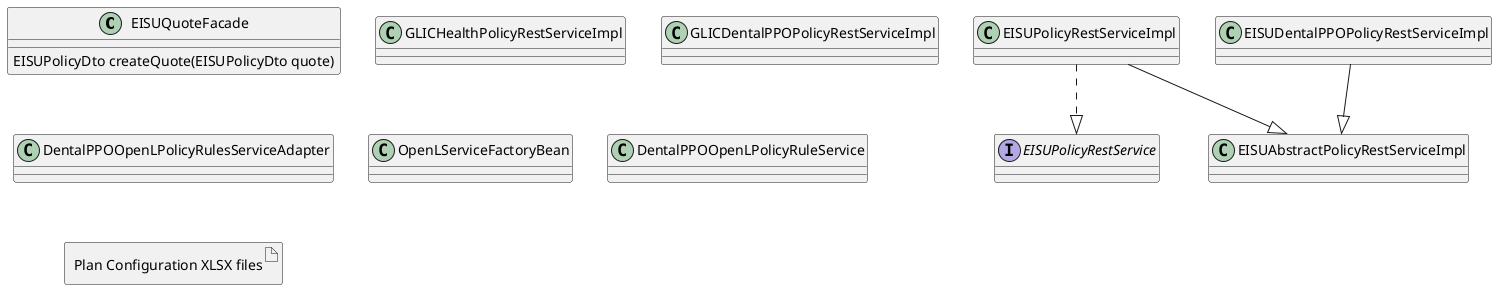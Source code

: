 @startuml

allowmixing
class EISUQuoteFacade {
  EISUPolicyDto createQuote(EISUPolicyDto quote)
}
class GLICHealthPolicyRestServiceImpl
class GLICDentalPPOPolicyRestServiceImpl


interface EISUPolicyRestService

class EISUPolicyRestServiceImpl{
}

class EISUDentalPPOPolicyRestServiceImpl{
}
class EISUAbstractPolicyRestServiceImpl
EISUDentalPPOPolicyRestServiceImpl --|> EISUAbstractPolicyRestServiceImpl
EISUPolicyRestServiceImpl --|> EISUAbstractPolicyRestServiceImpl
EISUPolicyRestServiceImpl ..|> EISUPolicyRestService

class DentalPPOOpenLPolicyRulesServiceAdapter {

}

class OpenLServiceFactoryBean {

}

class DentalPPOOpenLPolicyRuleService {

}

artifact "Plan Configuration XLSX files"

@enduml